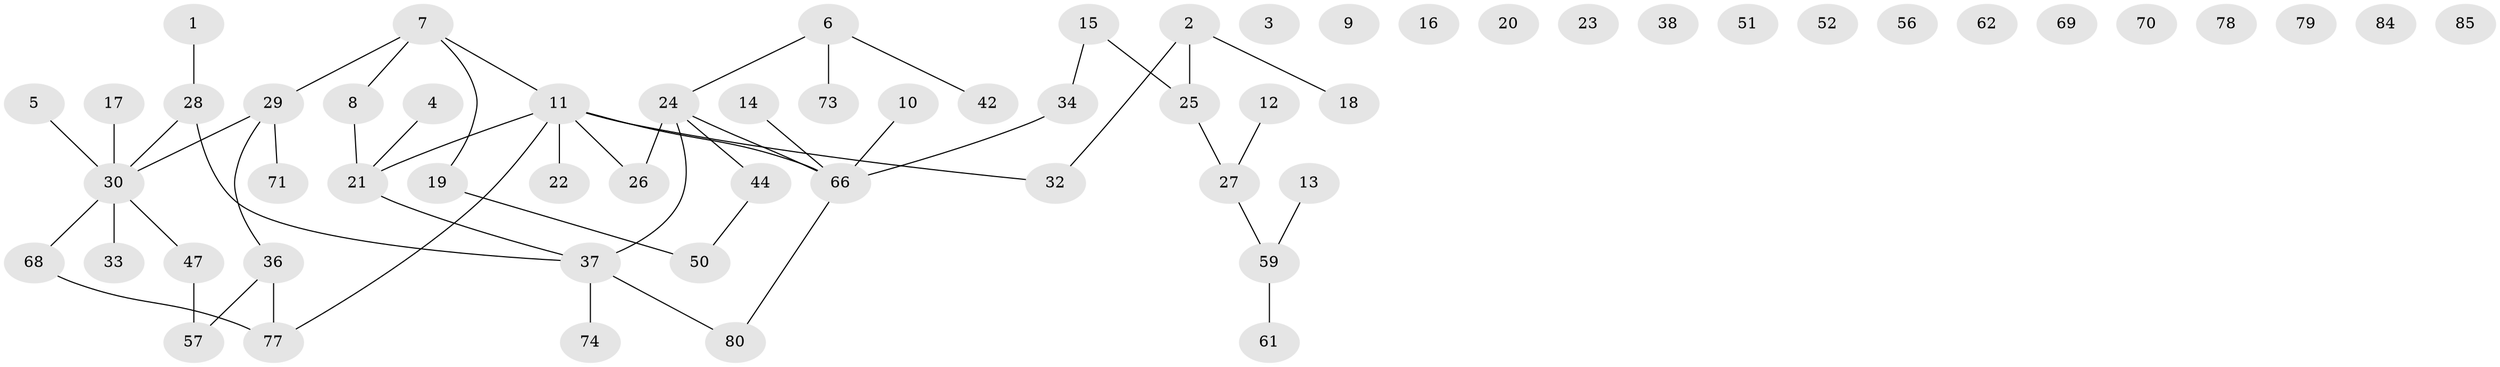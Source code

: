 // Generated by graph-tools (version 1.1) at 2025/23/03/03/25 07:23:24]
// undirected, 60 vertices, 53 edges
graph export_dot {
graph [start="1"]
  node [color=gray90,style=filled];
  1 [super="+35"];
  2 [super="+60"];
  3;
  4 [super="+40"];
  5;
  6 [super="+87"];
  7 [super="+75"];
  8 [super="+64"];
  9;
  10 [super="+46"];
  11 [super="+83"];
  12 [super="+41"];
  13 [super="+53"];
  14 [super="+65"];
  15;
  16;
  17;
  18;
  19 [super="+48"];
  20 [super="+86"];
  21 [super="+45"];
  22;
  23;
  24;
  25 [super="+43"];
  26 [super="+49"];
  27 [super="+31"];
  28;
  29 [super="+72"];
  30 [super="+39"];
  32;
  33 [super="+58"];
  34;
  36 [super="+55"];
  37 [super="+76"];
  38;
  42;
  44;
  47;
  50 [super="+54"];
  51;
  52;
  56;
  57 [super="+63"];
  59;
  61;
  62;
  66 [super="+67"];
  68;
  69;
  70;
  71;
  73;
  74;
  77 [super="+82"];
  78 [super="+81"];
  79;
  80;
  84;
  85;
  1 -- 28;
  2 -- 25;
  2 -- 32;
  2 -- 18;
  4 -- 21;
  5 -- 30;
  6 -- 42;
  6 -- 24;
  6 -- 73;
  7 -- 29;
  7 -- 8;
  7 -- 11;
  7 -- 19;
  8 -- 21;
  10 -- 66;
  11 -- 22;
  11 -- 32;
  11 -- 66;
  11 -- 21;
  11 -- 26;
  11 -- 77;
  12 -- 27;
  13 -- 59;
  14 -- 66;
  15 -- 25;
  15 -- 34;
  17 -- 30;
  19 -- 50;
  21 -- 37;
  24 -- 44;
  24 -- 66;
  24 -- 37;
  24 -- 26;
  25 -- 27;
  27 -- 59;
  28 -- 30;
  28 -- 37;
  29 -- 30;
  29 -- 36;
  29 -- 71;
  30 -- 33;
  30 -- 47;
  30 -- 68;
  34 -- 66;
  36 -- 57;
  36 -- 77 [weight=2];
  37 -- 80;
  37 -- 74;
  44 -- 50;
  47 -- 57;
  59 -- 61;
  66 -- 80;
  68 -- 77;
}
